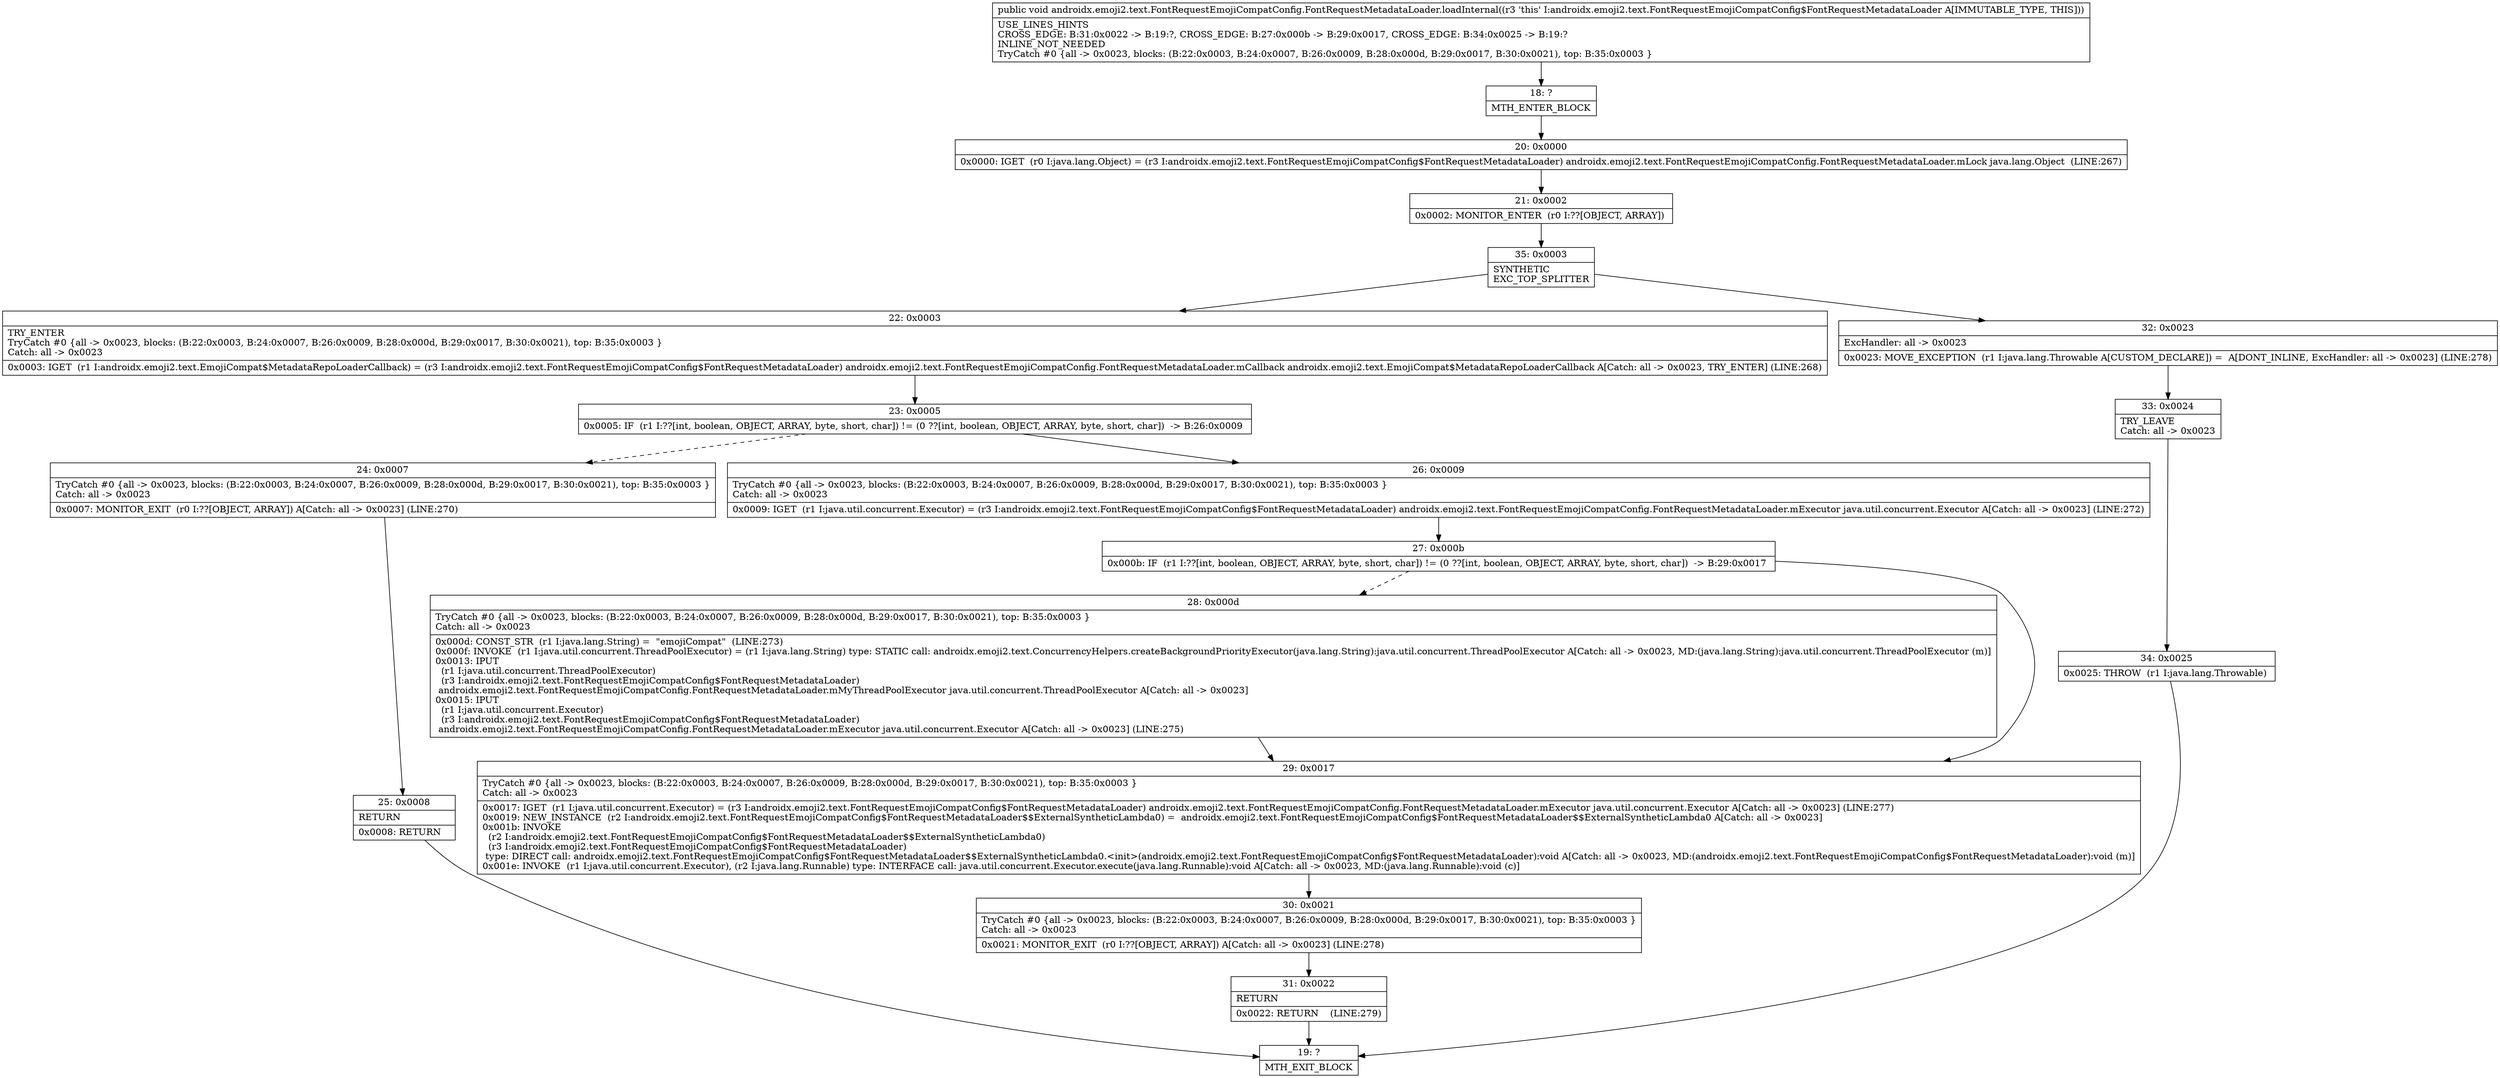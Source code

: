 digraph "CFG forandroidx.emoji2.text.FontRequestEmojiCompatConfig.FontRequestMetadataLoader.loadInternal()V" {
Node_18 [shape=record,label="{18\:\ ?|MTH_ENTER_BLOCK\l}"];
Node_20 [shape=record,label="{20\:\ 0x0000|0x0000: IGET  (r0 I:java.lang.Object) = (r3 I:androidx.emoji2.text.FontRequestEmojiCompatConfig$FontRequestMetadataLoader) androidx.emoji2.text.FontRequestEmojiCompatConfig.FontRequestMetadataLoader.mLock java.lang.Object  (LINE:267)\l}"];
Node_21 [shape=record,label="{21\:\ 0x0002|0x0002: MONITOR_ENTER  (r0 I:??[OBJECT, ARRAY]) \l}"];
Node_35 [shape=record,label="{35\:\ 0x0003|SYNTHETIC\lEXC_TOP_SPLITTER\l}"];
Node_22 [shape=record,label="{22\:\ 0x0003|TRY_ENTER\lTryCatch #0 \{all \-\> 0x0023, blocks: (B:22:0x0003, B:24:0x0007, B:26:0x0009, B:28:0x000d, B:29:0x0017, B:30:0x0021), top: B:35:0x0003 \}\lCatch: all \-\> 0x0023\l|0x0003: IGET  (r1 I:androidx.emoji2.text.EmojiCompat$MetadataRepoLoaderCallback) = (r3 I:androidx.emoji2.text.FontRequestEmojiCompatConfig$FontRequestMetadataLoader) androidx.emoji2.text.FontRequestEmojiCompatConfig.FontRequestMetadataLoader.mCallback androidx.emoji2.text.EmojiCompat$MetadataRepoLoaderCallback A[Catch: all \-\> 0x0023, TRY_ENTER] (LINE:268)\l}"];
Node_23 [shape=record,label="{23\:\ 0x0005|0x0005: IF  (r1 I:??[int, boolean, OBJECT, ARRAY, byte, short, char]) != (0 ??[int, boolean, OBJECT, ARRAY, byte, short, char])  \-\> B:26:0x0009 \l}"];
Node_24 [shape=record,label="{24\:\ 0x0007|TryCatch #0 \{all \-\> 0x0023, blocks: (B:22:0x0003, B:24:0x0007, B:26:0x0009, B:28:0x000d, B:29:0x0017, B:30:0x0021), top: B:35:0x0003 \}\lCatch: all \-\> 0x0023\l|0x0007: MONITOR_EXIT  (r0 I:??[OBJECT, ARRAY]) A[Catch: all \-\> 0x0023] (LINE:270)\l}"];
Node_25 [shape=record,label="{25\:\ 0x0008|RETURN\l|0x0008: RETURN   \l}"];
Node_19 [shape=record,label="{19\:\ ?|MTH_EXIT_BLOCK\l}"];
Node_26 [shape=record,label="{26\:\ 0x0009|TryCatch #0 \{all \-\> 0x0023, blocks: (B:22:0x0003, B:24:0x0007, B:26:0x0009, B:28:0x000d, B:29:0x0017, B:30:0x0021), top: B:35:0x0003 \}\lCatch: all \-\> 0x0023\l|0x0009: IGET  (r1 I:java.util.concurrent.Executor) = (r3 I:androidx.emoji2.text.FontRequestEmojiCompatConfig$FontRequestMetadataLoader) androidx.emoji2.text.FontRequestEmojiCompatConfig.FontRequestMetadataLoader.mExecutor java.util.concurrent.Executor A[Catch: all \-\> 0x0023] (LINE:272)\l}"];
Node_27 [shape=record,label="{27\:\ 0x000b|0x000b: IF  (r1 I:??[int, boolean, OBJECT, ARRAY, byte, short, char]) != (0 ??[int, boolean, OBJECT, ARRAY, byte, short, char])  \-\> B:29:0x0017 \l}"];
Node_28 [shape=record,label="{28\:\ 0x000d|TryCatch #0 \{all \-\> 0x0023, blocks: (B:22:0x0003, B:24:0x0007, B:26:0x0009, B:28:0x000d, B:29:0x0017, B:30:0x0021), top: B:35:0x0003 \}\lCatch: all \-\> 0x0023\l|0x000d: CONST_STR  (r1 I:java.lang.String) =  \"emojiCompat\"  (LINE:273)\l0x000f: INVOKE  (r1 I:java.util.concurrent.ThreadPoolExecutor) = (r1 I:java.lang.String) type: STATIC call: androidx.emoji2.text.ConcurrencyHelpers.createBackgroundPriorityExecutor(java.lang.String):java.util.concurrent.ThreadPoolExecutor A[Catch: all \-\> 0x0023, MD:(java.lang.String):java.util.concurrent.ThreadPoolExecutor (m)]\l0x0013: IPUT  \l  (r1 I:java.util.concurrent.ThreadPoolExecutor)\l  (r3 I:androidx.emoji2.text.FontRequestEmojiCompatConfig$FontRequestMetadataLoader)\l androidx.emoji2.text.FontRequestEmojiCompatConfig.FontRequestMetadataLoader.mMyThreadPoolExecutor java.util.concurrent.ThreadPoolExecutor A[Catch: all \-\> 0x0023]\l0x0015: IPUT  \l  (r1 I:java.util.concurrent.Executor)\l  (r3 I:androidx.emoji2.text.FontRequestEmojiCompatConfig$FontRequestMetadataLoader)\l androidx.emoji2.text.FontRequestEmojiCompatConfig.FontRequestMetadataLoader.mExecutor java.util.concurrent.Executor A[Catch: all \-\> 0x0023] (LINE:275)\l}"];
Node_29 [shape=record,label="{29\:\ 0x0017|TryCatch #0 \{all \-\> 0x0023, blocks: (B:22:0x0003, B:24:0x0007, B:26:0x0009, B:28:0x000d, B:29:0x0017, B:30:0x0021), top: B:35:0x0003 \}\lCatch: all \-\> 0x0023\l|0x0017: IGET  (r1 I:java.util.concurrent.Executor) = (r3 I:androidx.emoji2.text.FontRequestEmojiCompatConfig$FontRequestMetadataLoader) androidx.emoji2.text.FontRequestEmojiCompatConfig.FontRequestMetadataLoader.mExecutor java.util.concurrent.Executor A[Catch: all \-\> 0x0023] (LINE:277)\l0x0019: NEW_INSTANCE  (r2 I:androidx.emoji2.text.FontRequestEmojiCompatConfig$FontRequestMetadataLoader$$ExternalSyntheticLambda0) =  androidx.emoji2.text.FontRequestEmojiCompatConfig$FontRequestMetadataLoader$$ExternalSyntheticLambda0 A[Catch: all \-\> 0x0023]\l0x001b: INVOKE  \l  (r2 I:androidx.emoji2.text.FontRequestEmojiCompatConfig$FontRequestMetadataLoader$$ExternalSyntheticLambda0)\l  (r3 I:androidx.emoji2.text.FontRequestEmojiCompatConfig$FontRequestMetadataLoader)\l type: DIRECT call: androidx.emoji2.text.FontRequestEmojiCompatConfig$FontRequestMetadataLoader$$ExternalSyntheticLambda0.\<init\>(androidx.emoji2.text.FontRequestEmojiCompatConfig$FontRequestMetadataLoader):void A[Catch: all \-\> 0x0023, MD:(androidx.emoji2.text.FontRequestEmojiCompatConfig$FontRequestMetadataLoader):void (m)]\l0x001e: INVOKE  (r1 I:java.util.concurrent.Executor), (r2 I:java.lang.Runnable) type: INTERFACE call: java.util.concurrent.Executor.execute(java.lang.Runnable):void A[Catch: all \-\> 0x0023, MD:(java.lang.Runnable):void (c)]\l}"];
Node_30 [shape=record,label="{30\:\ 0x0021|TryCatch #0 \{all \-\> 0x0023, blocks: (B:22:0x0003, B:24:0x0007, B:26:0x0009, B:28:0x000d, B:29:0x0017, B:30:0x0021), top: B:35:0x0003 \}\lCatch: all \-\> 0x0023\l|0x0021: MONITOR_EXIT  (r0 I:??[OBJECT, ARRAY]) A[Catch: all \-\> 0x0023] (LINE:278)\l}"];
Node_31 [shape=record,label="{31\:\ 0x0022|RETURN\l|0x0022: RETURN    (LINE:279)\l}"];
Node_32 [shape=record,label="{32\:\ 0x0023|ExcHandler: all \-\> 0x0023\l|0x0023: MOVE_EXCEPTION  (r1 I:java.lang.Throwable A[CUSTOM_DECLARE]) =  A[DONT_INLINE, ExcHandler: all \-\> 0x0023] (LINE:278)\l}"];
Node_33 [shape=record,label="{33\:\ 0x0024|TRY_LEAVE\lCatch: all \-\> 0x0023\l}"];
Node_34 [shape=record,label="{34\:\ 0x0025|0x0025: THROW  (r1 I:java.lang.Throwable) \l}"];
MethodNode[shape=record,label="{public void androidx.emoji2.text.FontRequestEmojiCompatConfig.FontRequestMetadataLoader.loadInternal((r3 'this' I:androidx.emoji2.text.FontRequestEmojiCompatConfig$FontRequestMetadataLoader A[IMMUTABLE_TYPE, THIS]))  | USE_LINES_HINTS\lCROSS_EDGE: B:31:0x0022 \-\> B:19:?, CROSS_EDGE: B:27:0x000b \-\> B:29:0x0017, CROSS_EDGE: B:34:0x0025 \-\> B:19:?\lINLINE_NOT_NEEDED\lTryCatch #0 \{all \-\> 0x0023, blocks: (B:22:0x0003, B:24:0x0007, B:26:0x0009, B:28:0x000d, B:29:0x0017, B:30:0x0021), top: B:35:0x0003 \}\l}"];
MethodNode -> Node_18;Node_18 -> Node_20;
Node_20 -> Node_21;
Node_21 -> Node_35;
Node_35 -> Node_22;
Node_35 -> Node_32;
Node_22 -> Node_23;
Node_23 -> Node_24[style=dashed];
Node_23 -> Node_26;
Node_24 -> Node_25;
Node_25 -> Node_19;
Node_26 -> Node_27;
Node_27 -> Node_28[style=dashed];
Node_27 -> Node_29;
Node_28 -> Node_29;
Node_29 -> Node_30;
Node_30 -> Node_31;
Node_31 -> Node_19;
Node_32 -> Node_33;
Node_33 -> Node_34;
Node_34 -> Node_19;
}

